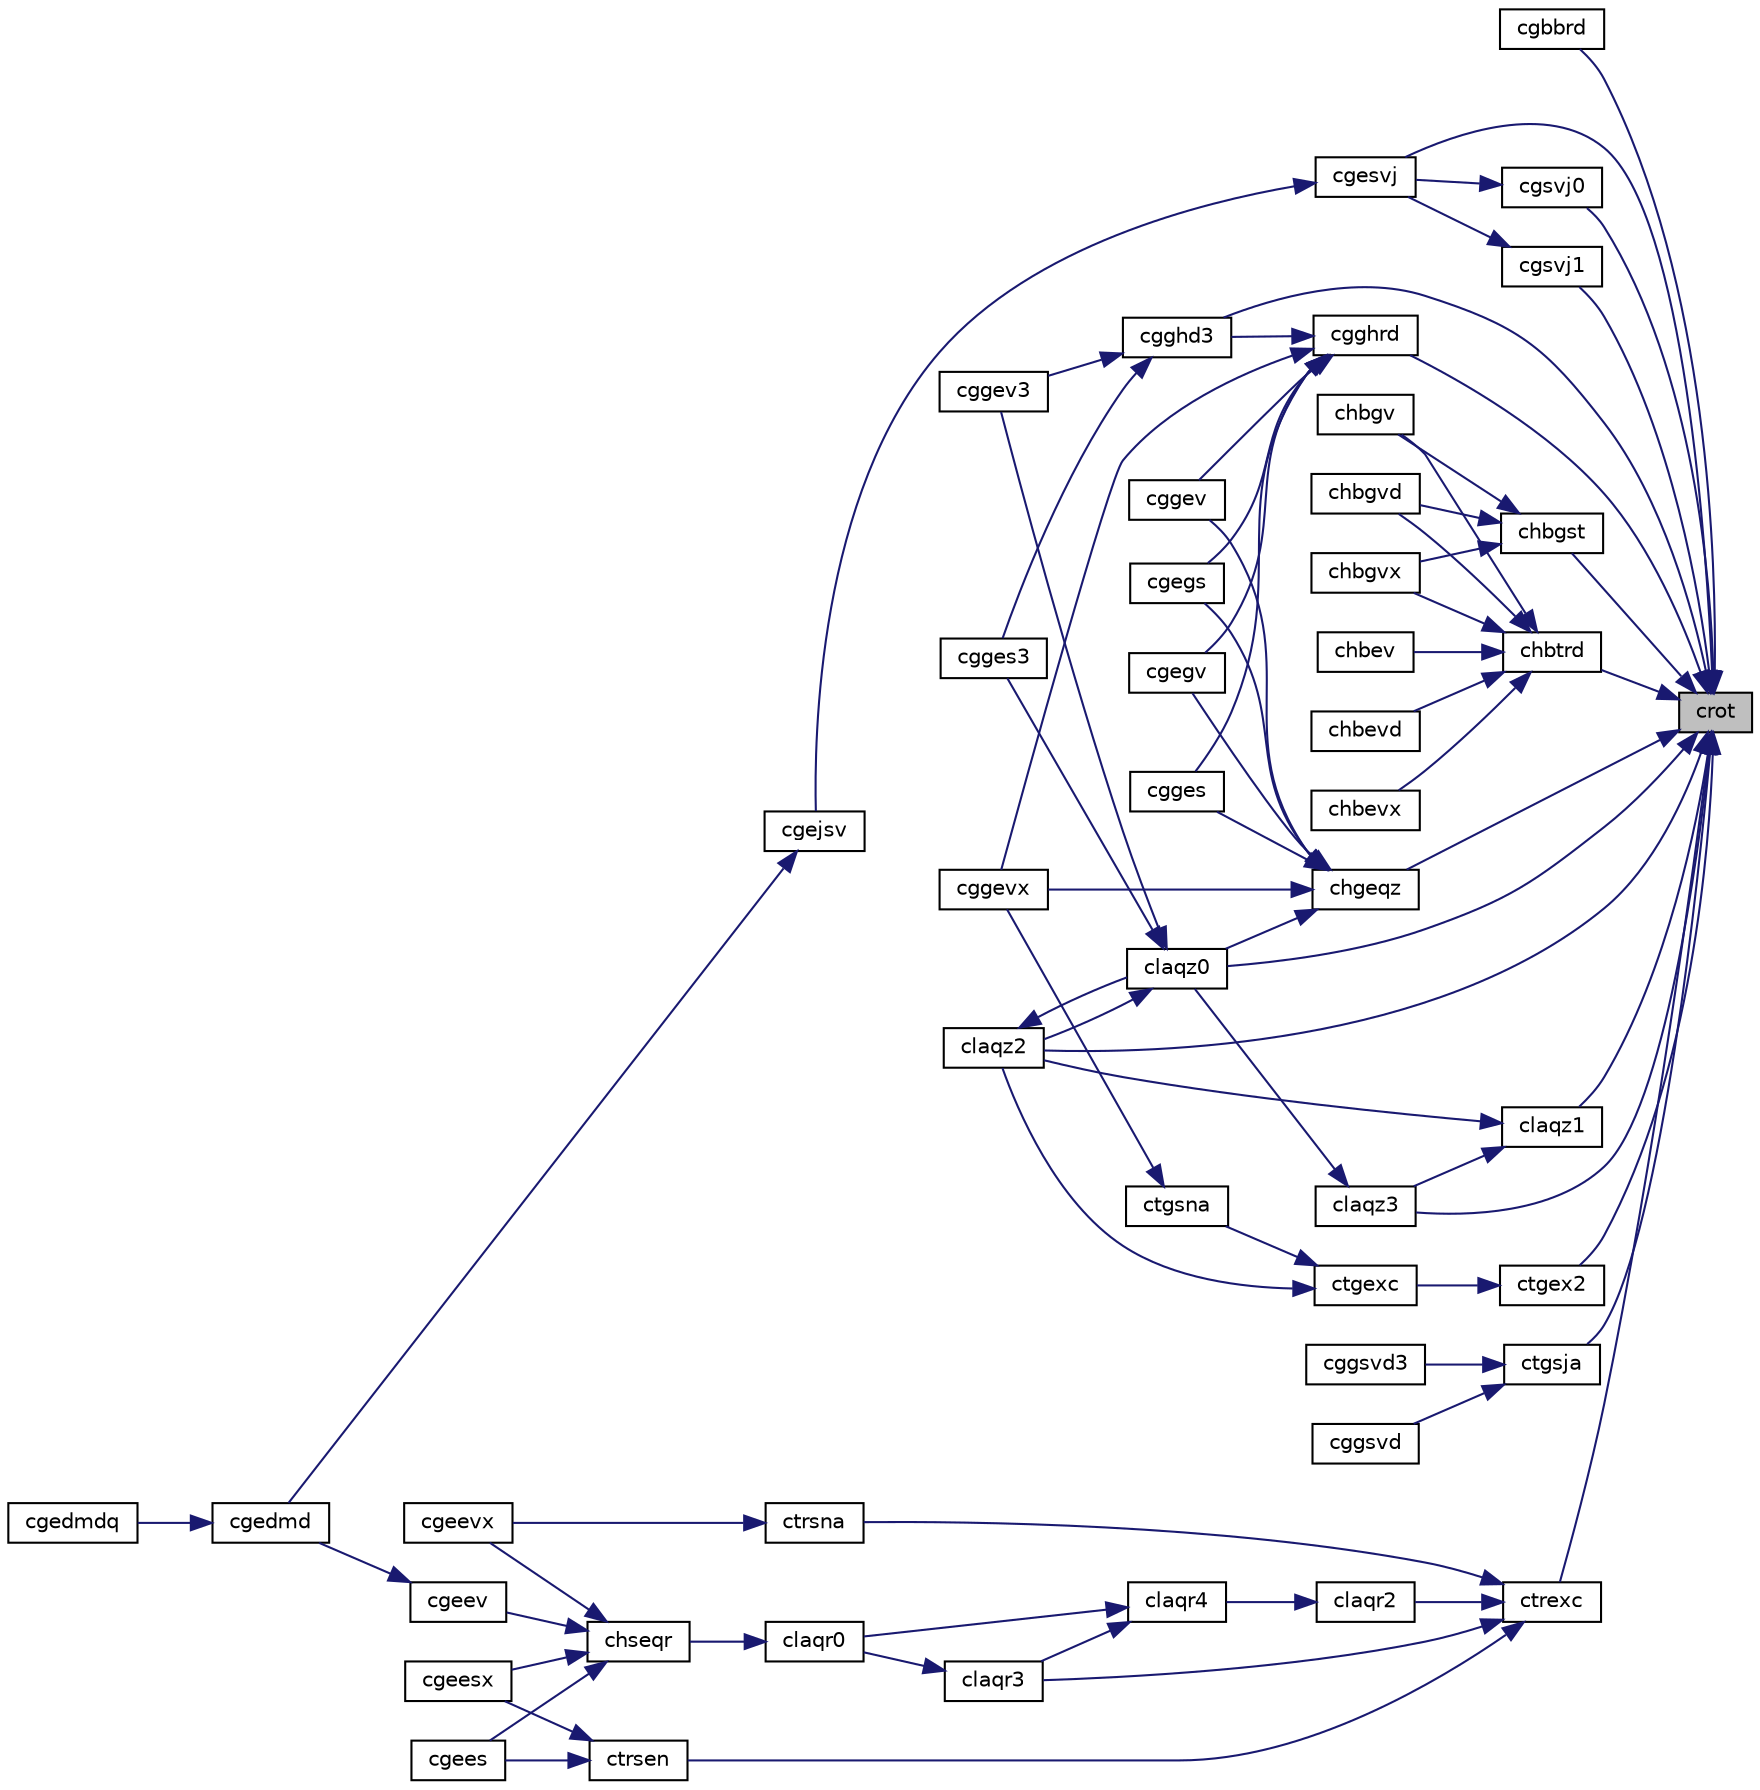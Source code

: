 digraph "crot"
{
 // LATEX_PDF_SIZE
  edge [fontname="Helvetica",fontsize="10",labelfontname="Helvetica",labelfontsize="10"];
  node [fontname="Helvetica",fontsize="10",shape=record];
  rankdir="RL";
  Node1 [label="crot",height=0.2,width=0.4,color="black", fillcolor="grey75", style="filled", fontcolor="black",tooltip="CROT applies a plane rotation with real cosine and complex sine to a pair of complex vectors."];
  Node1 -> Node2 [dir="back",color="midnightblue",fontsize="10",style="solid",fontname="Helvetica"];
  Node2 [label="cgbbrd",height=0.2,width=0.4,color="black", fillcolor="white", style="filled",URL="$cgbbrd_8f.html#a21ccf4ff5931f5c90faf259afea49ad0",tooltip="CGBBRD"];
  Node1 -> Node3 [dir="back",color="midnightblue",fontsize="10",style="solid",fontname="Helvetica"];
  Node3 [label="cgesvj",height=0.2,width=0.4,color="black", fillcolor="white", style="filled",URL="$cgesvj_8f.html#a5835c472713d72b2cf73d8ece219220a",tooltip="CGESVJ"];
  Node3 -> Node4 [dir="back",color="midnightblue",fontsize="10",style="solid",fontname="Helvetica"];
  Node4 [label="cgejsv",height=0.2,width=0.4,color="black", fillcolor="white", style="filled",URL="$cgejsv_8f.html#a180e586691d6b25d7abc45fc79670906",tooltip="CGEJSV"];
  Node4 -> Node5 [dir="back",color="midnightblue",fontsize="10",style="solid",fontname="Helvetica"];
  Node5 [label="cgedmd",height=0.2,width=0.4,color="black", fillcolor="white", style="filled",URL="$cgedmd_8f90.html#ae20a5be20e93752e6a0f2e85b78d5a96",tooltip="CGEDMD computes the Dynamic Mode Decomposition (DMD) for a pair of data snapshot matrices."];
  Node5 -> Node6 [dir="back",color="midnightblue",fontsize="10",style="solid",fontname="Helvetica"];
  Node6 [label="cgedmdq",height=0.2,width=0.4,color="black", fillcolor="white", style="filled",URL="$cgedmdq_8f90.html#a80108eada0975658d093e7bfd753b623",tooltip="CGEDMDQ computes the Dynamic Mode Decomposition (DMD) for a pair of data snapshot matrices."];
  Node1 -> Node7 [dir="back",color="midnightblue",fontsize="10",style="solid",fontname="Helvetica"];
  Node7 [label="cgghd3",height=0.2,width=0.4,color="black", fillcolor="white", style="filled",URL="$cgghd3_8f.html#a682f3af5ff7b3bfd5a8674b9da7aed68",tooltip="CGGHD3"];
  Node7 -> Node8 [dir="back",color="midnightblue",fontsize="10",style="solid",fontname="Helvetica"];
  Node8 [label="cgges3",height=0.2,width=0.4,color="black", fillcolor="white", style="filled",URL="$cgges3_8f.html#a3dc709a1dd02201ad3cf186a12f518b7",tooltip="CGGES3 computes the eigenvalues, the Schur form, and, optionally, the matrix of Schur vectors for GE ..."];
  Node7 -> Node9 [dir="back",color="midnightblue",fontsize="10",style="solid",fontname="Helvetica"];
  Node9 [label="cggev3",height=0.2,width=0.4,color="black", fillcolor="white", style="filled",URL="$cggev3_8f.html#a2ed47545cc304bb0d7d5d50db826442a",tooltip="CGGEV3 computes the eigenvalues and, optionally, the left and/or right eigenvectors for GE matrices (..."];
  Node1 -> Node10 [dir="back",color="midnightblue",fontsize="10",style="solid",fontname="Helvetica"];
  Node10 [label="cgghrd",height=0.2,width=0.4,color="black", fillcolor="white", style="filled",URL="$cgghrd_8f.html#ac190b413fabcc8c57ece35cbec77a4cb",tooltip="CGGHRD"];
  Node10 -> Node11 [dir="back",color="midnightblue",fontsize="10",style="solid",fontname="Helvetica"];
  Node11 [label="cgegs",height=0.2,width=0.4,color="black", fillcolor="white", style="filled",URL="$cgegs_8f.html#a3b808d00232e0291ef72b774c371638b",tooltip="CGEGS computes the eigenvalues, Schur form, and, optionally, the left and or/right Schur vectors of a..."];
  Node10 -> Node12 [dir="back",color="midnightblue",fontsize="10",style="solid",fontname="Helvetica"];
  Node12 [label="cgegv",height=0.2,width=0.4,color="black", fillcolor="white", style="filled",URL="$cgegv_8f.html#a193cdd210dd5b0451503fddee82947e1",tooltip="CGEGV computes the eigenvalues and, optionally, the left and/or right eigenvectors of a complex matri..."];
  Node10 -> Node13 [dir="back",color="midnightblue",fontsize="10",style="solid",fontname="Helvetica"];
  Node13 [label="cgges",height=0.2,width=0.4,color="black", fillcolor="white", style="filled",URL="$cgges_8f.html#aead5d7a4df1e51d7f25d9540acc596e8",tooltip="CGGES computes the eigenvalues, the Schur form, and, optionally, the matrix of Schur vectors for GE m..."];
  Node10 -> Node14 [dir="back",color="midnightblue",fontsize="10",style="solid",fontname="Helvetica"];
  Node14 [label="cggev",height=0.2,width=0.4,color="black", fillcolor="white", style="filled",URL="$cggev_8f.html#a791495feb4709cb91cf39a996a5e3f5a",tooltip="CGGEV computes the eigenvalues and, optionally, the left and/or right eigenvectors for GE matrices"];
  Node10 -> Node15 [dir="back",color="midnightblue",fontsize="10",style="solid",fontname="Helvetica"];
  Node15 [label="cggevx",height=0.2,width=0.4,color="black", fillcolor="white", style="filled",URL="$cggevx_8f.html#ad681a6edd407ef1e9ac9b6ee92ddbee3",tooltip="CGGEVX computes the eigenvalues and, optionally, the left and/or right eigenvectors for GE matrices"];
  Node10 -> Node7 [dir="back",color="midnightblue",fontsize="10",style="solid",fontname="Helvetica"];
  Node1 -> Node16 [dir="back",color="midnightblue",fontsize="10",style="solid",fontname="Helvetica"];
  Node16 [label="cgsvj0",height=0.2,width=0.4,color="black", fillcolor="white", style="filled",URL="$cgsvj0_8f.html#a635c61817477f56da75b8ceaa17354e0",tooltip="CGSVJ0 pre-processor for the routine cgesvj."];
  Node16 -> Node3 [dir="back",color="midnightblue",fontsize="10",style="solid",fontname="Helvetica"];
  Node1 -> Node17 [dir="back",color="midnightblue",fontsize="10",style="solid",fontname="Helvetica"];
  Node17 [label="cgsvj1",height=0.2,width=0.4,color="black", fillcolor="white", style="filled",URL="$cgsvj1_8f.html#ad1b1db374ee56fd9d417582e45092da5",tooltip="CGSVJ1 pre-processor for the routine cgesvj, applies Jacobi rotations targeting only particular pivot..."];
  Node17 -> Node3 [dir="back",color="midnightblue",fontsize="10",style="solid",fontname="Helvetica"];
  Node1 -> Node18 [dir="back",color="midnightblue",fontsize="10",style="solid",fontname="Helvetica"];
  Node18 [label="chbgst",height=0.2,width=0.4,color="black", fillcolor="white", style="filled",URL="$chbgst_8f.html#a808bf06bc4d353a18ab94f5eaf7c67f0",tooltip="CHBGST"];
  Node18 -> Node19 [dir="back",color="midnightblue",fontsize="10",style="solid",fontname="Helvetica"];
  Node19 [label="chbgv",height=0.2,width=0.4,color="black", fillcolor="white", style="filled",URL="$chbgv_8f.html#ae30c26efa0a7b94048c00cad17532044",tooltip="CHBGV"];
  Node18 -> Node20 [dir="back",color="midnightblue",fontsize="10",style="solid",fontname="Helvetica"];
  Node20 [label="chbgvd",height=0.2,width=0.4,color="black", fillcolor="white", style="filled",URL="$chbgvd_8f.html#a77b1c171ee971c0ff72107e4aa8b5376",tooltip="CHBGVD"];
  Node18 -> Node21 [dir="back",color="midnightblue",fontsize="10",style="solid",fontname="Helvetica"];
  Node21 [label="chbgvx",height=0.2,width=0.4,color="black", fillcolor="white", style="filled",URL="$chbgvx_8f.html#adc31cb38fcdd9a79731c5ca924c1756c",tooltip="CHBGVX"];
  Node1 -> Node22 [dir="back",color="midnightblue",fontsize="10",style="solid",fontname="Helvetica"];
  Node22 [label="chbtrd",height=0.2,width=0.4,color="black", fillcolor="white", style="filled",URL="$chbtrd_8f.html#a7de86c95768cba8a2168ee787f18f9f4",tooltip="CHBTRD"];
  Node22 -> Node23 [dir="back",color="midnightblue",fontsize="10",style="solid",fontname="Helvetica"];
  Node23 [label="chbev",height=0.2,width=0.4,color="black", fillcolor="white", style="filled",URL="$chbev_8f.html#a0f6d76a9363386f7fe3d13b8e6a19229",tooltip="CHBEV computes the eigenvalues and, optionally, the left and/or right eigenvectors for OTHER matrices"];
  Node22 -> Node24 [dir="back",color="midnightblue",fontsize="10",style="solid",fontname="Helvetica"];
  Node24 [label="chbevd",height=0.2,width=0.4,color="black", fillcolor="white", style="filled",URL="$chbevd_8f.html#a90a780f962a7affa9b0ee155985e80ab",tooltip="CHBEVD computes the eigenvalues and, optionally, the left and/or right eigenvectors for OTHER matrice..."];
  Node22 -> Node25 [dir="back",color="midnightblue",fontsize="10",style="solid",fontname="Helvetica"];
  Node25 [label="chbevx",height=0.2,width=0.4,color="black", fillcolor="white", style="filled",URL="$chbevx_8f.html#ac77c2a93e93f3eeb756264a5e3d1510f",tooltip="CHBEVX computes the eigenvalues and, optionally, the left and/or right eigenvectors for OTHER matrice..."];
  Node22 -> Node19 [dir="back",color="midnightblue",fontsize="10",style="solid",fontname="Helvetica"];
  Node22 -> Node20 [dir="back",color="midnightblue",fontsize="10",style="solid",fontname="Helvetica"];
  Node22 -> Node21 [dir="back",color="midnightblue",fontsize="10",style="solid",fontname="Helvetica"];
  Node1 -> Node26 [dir="back",color="midnightblue",fontsize="10",style="solid",fontname="Helvetica"];
  Node26 [label="chgeqz",height=0.2,width=0.4,color="black", fillcolor="white", style="filled",URL="$chgeqz_8f.html#a2c07ec6e7b75b527987e381674bdd68b",tooltip="CHGEQZ"];
  Node26 -> Node11 [dir="back",color="midnightblue",fontsize="10",style="solid",fontname="Helvetica"];
  Node26 -> Node12 [dir="back",color="midnightblue",fontsize="10",style="solid",fontname="Helvetica"];
  Node26 -> Node13 [dir="back",color="midnightblue",fontsize="10",style="solid",fontname="Helvetica"];
  Node26 -> Node14 [dir="back",color="midnightblue",fontsize="10",style="solid",fontname="Helvetica"];
  Node26 -> Node15 [dir="back",color="midnightblue",fontsize="10",style="solid",fontname="Helvetica"];
  Node26 -> Node27 [dir="back",color="midnightblue",fontsize="10",style="solid",fontname="Helvetica"];
  Node27 [label="claqz0",height=0.2,width=0.4,color="black", fillcolor="white", style="filled",URL="$claqz0_8f.html#aed62e805f0ae98da9dea643f1018f81c",tooltip="CLAQZ0"];
  Node27 -> Node8 [dir="back",color="midnightblue",fontsize="10",style="solid",fontname="Helvetica"];
  Node27 -> Node9 [dir="back",color="midnightblue",fontsize="10",style="solid",fontname="Helvetica"];
  Node27 -> Node28 [dir="back",color="midnightblue",fontsize="10",style="solid",fontname="Helvetica"];
  Node28 [label="claqz2",height=0.2,width=0.4,color="black", fillcolor="white", style="filled",URL="$claqz2_8f.html#a7694233b6b4b9cad62a541d1ee08f1e0",tooltip="CLAQZ2"];
  Node28 -> Node27 [dir="back",color="midnightblue",fontsize="10",style="solid",fontname="Helvetica"];
  Node1 -> Node27 [dir="back",color="midnightblue",fontsize="10",style="solid",fontname="Helvetica"];
  Node1 -> Node29 [dir="back",color="midnightblue",fontsize="10",style="solid",fontname="Helvetica"];
  Node29 [label="claqz1",height=0.2,width=0.4,color="black", fillcolor="white", style="filled",URL="$claqz1_8f.html#a3a7a712c81a81bb6f197487f3c8f469d",tooltip="CLAQZ1"];
  Node29 -> Node28 [dir="back",color="midnightblue",fontsize="10",style="solid",fontname="Helvetica"];
  Node29 -> Node30 [dir="back",color="midnightblue",fontsize="10",style="solid",fontname="Helvetica"];
  Node30 [label="claqz3",height=0.2,width=0.4,color="black", fillcolor="white", style="filled",URL="$claqz3_8f.html#a54c88e11c9c15d87f1c32ae1242be7e2",tooltip="CLAQZ3"];
  Node30 -> Node27 [dir="back",color="midnightblue",fontsize="10",style="solid",fontname="Helvetica"];
  Node1 -> Node28 [dir="back",color="midnightblue",fontsize="10",style="solid",fontname="Helvetica"];
  Node1 -> Node30 [dir="back",color="midnightblue",fontsize="10",style="solid",fontname="Helvetica"];
  Node1 -> Node31 [dir="back",color="midnightblue",fontsize="10",style="solid",fontname="Helvetica"];
  Node31 [label="ctgex2",height=0.2,width=0.4,color="black", fillcolor="white", style="filled",URL="$ctgex2_8f.html#ad1dd22026fefb08f31ddac6b92d8f2b6",tooltip="CTGEX2 swaps adjacent diagonal blocks in an upper (quasi) triangular matrix pair by an unitary equiva..."];
  Node31 -> Node32 [dir="back",color="midnightblue",fontsize="10",style="solid",fontname="Helvetica"];
  Node32 [label="ctgexc",height=0.2,width=0.4,color="black", fillcolor="white", style="filled",URL="$ctgexc_8f.html#a940fe176c0f222043756578707ac989c",tooltip="CTGEXC"];
  Node32 -> Node28 [dir="back",color="midnightblue",fontsize="10",style="solid",fontname="Helvetica"];
  Node32 -> Node33 [dir="back",color="midnightblue",fontsize="10",style="solid",fontname="Helvetica"];
  Node33 [label="ctgsna",height=0.2,width=0.4,color="black", fillcolor="white", style="filled",URL="$ctgsna_8f.html#a9b58d99b63263d7dbbeaecd9d0e3a755",tooltip="CTGSNA"];
  Node33 -> Node15 [dir="back",color="midnightblue",fontsize="10",style="solid",fontname="Helvetica"];
  Node1 -> Node34 [dir="back",color="midnightblue",fontsize="10",style="solid",fontname="Helvetica"];
  Node34 [label="ctgsja",height=0.2,width=0.4,color="black", fillcolor="white", style="filled",URL="$ctgsja_8f.html#adc1cdf53766720a2d1d85f9186f059c1",tooltip="CTGSJA"];
  Node34 -> Node35 [dir="back",color="midnightblue",fontsize="10",style="solid",fontname="Helvetica"];
  Node35 [label="cggsvd",height=0.2,width=0.4,color="black", fillcolor="white", style="filled",URL="$cggsvd_8f.html#af6236f1d63e3f1e50b8a848ffae74e7b",tooltip="CGGSVD computes the singular value decomposition (SVD) for OTHER matrices"];
  Node34 -> Node36 [dir="back",color="midnightblue",fontsize="10",style="solid",fontname="Helvetica"];
  Node36 [label="cggsvd3",height=0.2,width=0.4,color="black", fillcolor="white", style="filled",URL="$cggsvd3_8f.html#a4a0b3645486e909b7f3d2bebec2efe3c",tooltip="CGGSVD3 computes the singular value decomposition (SVD) for OTHER matrices"];
  Node1 -> Node37 [dir="back",color="midnightblue",fontsize="10",style="solid",fontname="Helvetica"];
  Node37 [label="ctrexc",height=0.2,width=0.4,color="black", fillcolor="white", style="filled",URL="$ctrexc_8f.html#ae865c4e0abc21746138752b4ba0d087e",tooltip="CTREXC"];
  Node37 -> Node38 [dir="back",color="midnightblue",fontsize="10",style="solid",fontname="Helvetica"];
  Node38 [label="claqr2",height=0.2,width=0.4,color="black", fillcolor="white", style="filled",URL="$claqr2_8f.html#a85a58eb7c62a7f48f0bf2df90969758e",tooltip="CLAQR2 performs the unitary similarity transformation of a Hessenberg matrix to detect and deflate fu..."];
  Node38 -> Node39 [dir="back",color="midnightblue",fontsize="10",style="solid",fontname="Helvetica"];
  Node39 [label="claqr4",height=0.2,width=0.4,color="black", fillcolor="white", style="filled",URL="$claqr4_8f.html#aa64d58da424edf99ec94401802c0abd0",tooltip="CLAQR4 computes the eigenvalues of a Hessenberg matrix, and optionally the matrices from the Schur de..."];
  Node39 -> Node40 [dir="back",color="midnightblue",fontsize="10",style="solid",fontname="Helvetica"];
  Node40 [label="claqr0",height=0.2,width=0.4,color="black", fillcolor="white", style="filled",URL="$claqr0_8f.html#a4933184366bee4974ea87a9664bcaf8f",tooltip="CLAQR0 computes the eigenvalues of a Hessenberg matrix, and optionally the matrices from the Schur de..."];
  Node40 -> Node41 [dir="back",color="midnightblue",fontsize="10",style="solid",fontname="Helvetica"];
  Node41 [label="chseqr",height=0.2,width=0.4,color="black", fillcolor="white", style="filled",URL="$chseqr_8f.html#ac942d4e00d833830e58c722d270621c8",tooltip="CHSEQR"];
  Node41 -> Node42 [dir="back",color="midnightblue",fontsize="10",style="solid",fontname="Helvetica"];
  Node42 [label="cgees",height=0.2,width=0.4,color="black", fillcolor="white", style="filled",URL="$cgees_8f.html#a6116f4ac8725e779da5d28d3f858ad2f",tooltip="CGEES computes the eigenvalues, the Schur form, and, optionally, the matrix of Schur vectors for GE m..."];
  Node41 -> Node43 [dir="back",color="midnightblue",fontsize="10",style="solid",fontname="Helvetica"];
  Node43 [label="cgeesx",height=0.2,width=0.4,color="black", fillcolor="white", style="filled",URL="$cgeesx_8f.html#a788eda36c325ae49831c608588adaa69",tooltip="CGEESX computes the eigenvalues, the Schur form, and, optionally, the matrix of Schur vectors for GE ..."];
  Node41 -> Node44 [dir="back",color="midnightblue",fontsize="10",style="solid",fontname="Helvetica"];
  Node44 [label="cgeev",height=0.2,width=0.4,color="black", fillcolor="white", style="filled",URL="$cgeev_8f.html#a175ced0ce627161ef2f052fc7ceabe5e",tooltip="CGEEV computes the eigenvalues and, optionally, the left and/or right eigenvectors for GE matrices"];
  Node44 -> Node5 [dir="back",color="midnightblue",fontsize="10",style="solid",fontname="Helvetica"];
  Node41 -> Node45 [dir="back",color="midnightblue",fontsize="10",style="solid",fontname="Helvetica"];
  Node45 [label="cgeevx",height=0.2,width=0.4,color="black", fillcolor="white", style="filled",URL="$cgeevx_8f.html#a397ffbf0007d6b72f4639379df27ae53",tooltip="CGEEVX computes the eigenvalues and, optionally, the left and/or right eigenvectors for GE matrices"];
  Node39 -> Node46 [dir="back",color="midnightblue",fontsize="10",style="solid",fontname="Helvetica"];
  Node46 [label="claqr3",height=0.2,width=0.4,color="black", fillcolor="white", style="filled",URL="$claqr3_8f.html#aa7abd9baec48ad30e2e28fc8cc236a1e",tooltip="CLAQR3 performs the unitary similarity transformation of a Hessenberg matrix to detect and deflate fu..."];
  Node46 -> Node40 [dir="back",color="midnightblue",fontsize="10",style="solid",fontname="Helvetica"];
  Node37 -> Node46 [dir="back",color="midnightblue",fontsize="10",style="solid",fontname="Helvetica"];
  Node37 -> Node47 [dir="back",color="midnightblue",fontsize="10",style="solid",fontname="Helvetica"];
  Node47 [label="ctrsen",height=0.2,width=0.4,color="black", fillcolor="white", style="filled",URL="$ctrsen_8f.html#ab7bc1585435dddb7f12f32eeb4d00b1c",tooltip="CTRSEN"];
  Node47 -> Node42 [dir="back",color="midnightblue",fontsize="10",style="solid",fontname="Helvetica"];
  Node47 -> Node43 [dir="back",color="midnightblue",fontsize="10",style="solid",fontname="Helvetica"];
  Node37 -> Node48 [dir="back",color="midnightblue",fontsize="10",style="solid",fontname="Helvetica"];
  Node48 [label="ctrsna",height=0.2,width=0.4,color="black", fillcolor="white", style="filled",URL="$ctrsna_8f.html#a79eec413680c2c3aa25868302de2c004",tooltip="CTRSNA"];
  Node48 -> Node45 [dir="back",color="midnightblue",fontsize="10",style="solid",fontname="Helvetica"];
}
